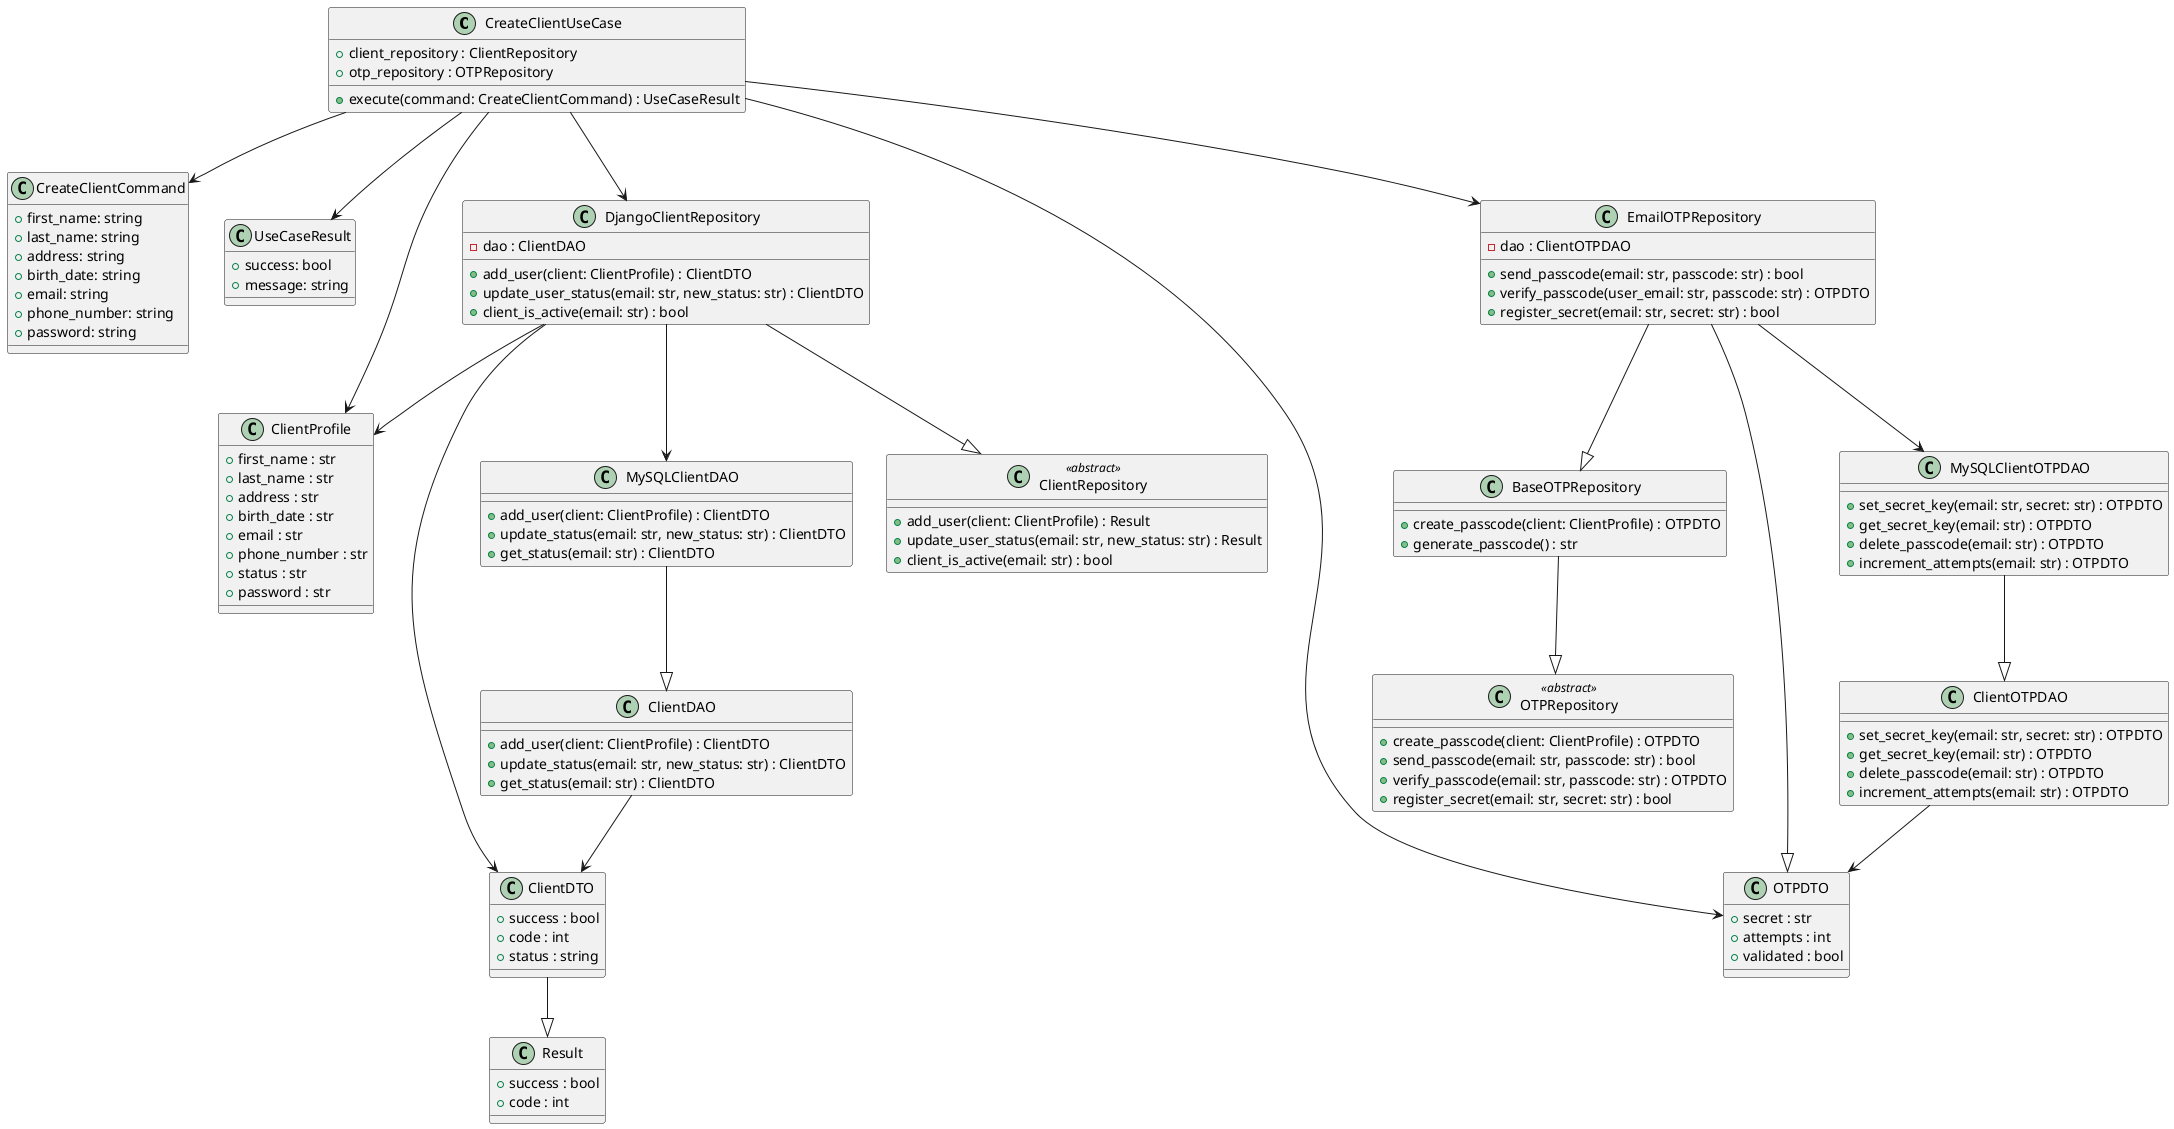@startuml
    class CreateClientUseCase{
        + client_repository : ClientRepository
        + otp_repository : OTPRepository
        + execute(command: CreateClientCommand) : UseCaseResult
    }

    class CreateClientCommand{
        + first_name: string
        + last_name: string
        + address: string
        + birth_date: string
        + email: string
        + phone_number: string
        + password: string
    }

    class UseCaseResult{
       + success: bool
       + message: string
    }

    class ClientRepository <<abstract>> {
        + add_user(client: ClientProfile) : Result
        + update_user_status(email: str, new_status: str) : Result
        + client_is_active(email: str) : bool
    }

    class Result{
        + success : bool
        + code : int
    }

    class ClientDTO{
        + success : bool
        + code : int
        + status : string
    }

    class OTPDTO {
        +secret : str
        +attempts : int
        +validated : bool
    }

    class ClientProfile {
        +first_name : str
        +last_name : str
        +address : str
        +birth_date : str
        +email : str
        +phone_number : str
        +status : str
        +password : str
    }

    class OTPRepository <<abstract>> {
        + create_passcode(client: ClientProfile) : OTPDTO
        + send_passcode(email: str, passcode: str) : bool
        + verify_passcode(email: str, passcode: str) : OTPDTO
        + register_secret(email: str, secret: str) : bool
    }

    class DjangoClientRepository {
        -dao : ClientDAO
        +add_user(client: ClientProfile) : ClientDTO
        +update_user_status(email: str, new_status: str) : ClientDTO
        +client_is_active(email: str) : bool
    }

    class MySQLClientOTPDAO {
        +set_secret_key(email: str, secret: str) : OTPDTO
        +get_secret_key(email: str) : OTPDTO
        +delete_passcode(email: str) : OTPDTO
        +increment_attempts(email: str) : OTPDTO
    }

    class ClientOTPDAO {
        +set_secret_key(email: str, secret: str) : OTPDTO
        +get_secret_key(email: str) : OTPDTO
        +delete_passcode(email: str) : OTPDTO
        +increment_attempts(email: str) : OTPDTO
    }

    class EmailOTPRepository {
        -dao : ClientOTPDAO
        +send_passcode(email: str, passcode: str) : bool
        +verify_passcode(user_email: str, passcode: str) : OTPDTO
        +register_secret(email: str, secret: str) : bool
    }

    class BaseOTPRepository {
        +create_passcode(client: ClientProfile) : OTPDTO
        +generate_passcode() : str
    }

    class MySQLClientDAO {
        +add_user(client: ClientProfile) : ClientDTO
        +update_status(email: str, new_status: str) : ClientDTO
        +get_status(email: str) : ClientDTO
    }


    class ClientDAO{
        +add_user(client: ClientProfile) : ClientDTO
        +update_status(email: str, new_status: str) : ClientDTO
        +get_status(email: str) : ClientDTO
    }

MySQLClientOTPDAO --|> ClientOTPDAO
EmailOTPRepository --|> BaseOTPRepository
EmailOTPRepository --|> OTPDTO
EmailOTPRepository --> MySQLClientOTPDAO
BaseOTPRepository --|> OTPRepository
DjangoClientRepository --|> ClientRepository
DjangoClientRepository --> ClientDTO
DjangoClientRepository --> ClientProfile
ClientDAO--> ClientDTO
ClientDTO --|> Result
DjangoClientRepository --> MySQLClientDAO
MySQLClientDAO --|> ClientDAO
CreateClientUseCase --> DjangoClientRepository
CreateClientUseCase --> EmailOTPRepository
CreateClientUseCase --> OTPDTO
CreateClientUseCase --> ClientProfile
CreateClientUseCase --> CreateClientCommand
CreateClientUseCase --> UseCaseResult
ClientOTPDAO --> OTPDTO

@enduml